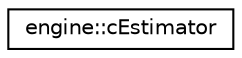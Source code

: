 digraph G
{
  edge [fontname="Helvetica",fontsize="10",labelfontname="Helvetica",labelfontsize="10"];
  node [fontname="Helvetica",fontsize="10",shape=record];
  rankdir="LR";
  Node1 [label="engine::cEstimator",height=0.2,width=0.4,color="black", fillcolor="white", style="filled",URL="$classengine_1_1cEstimator.html"];
}
